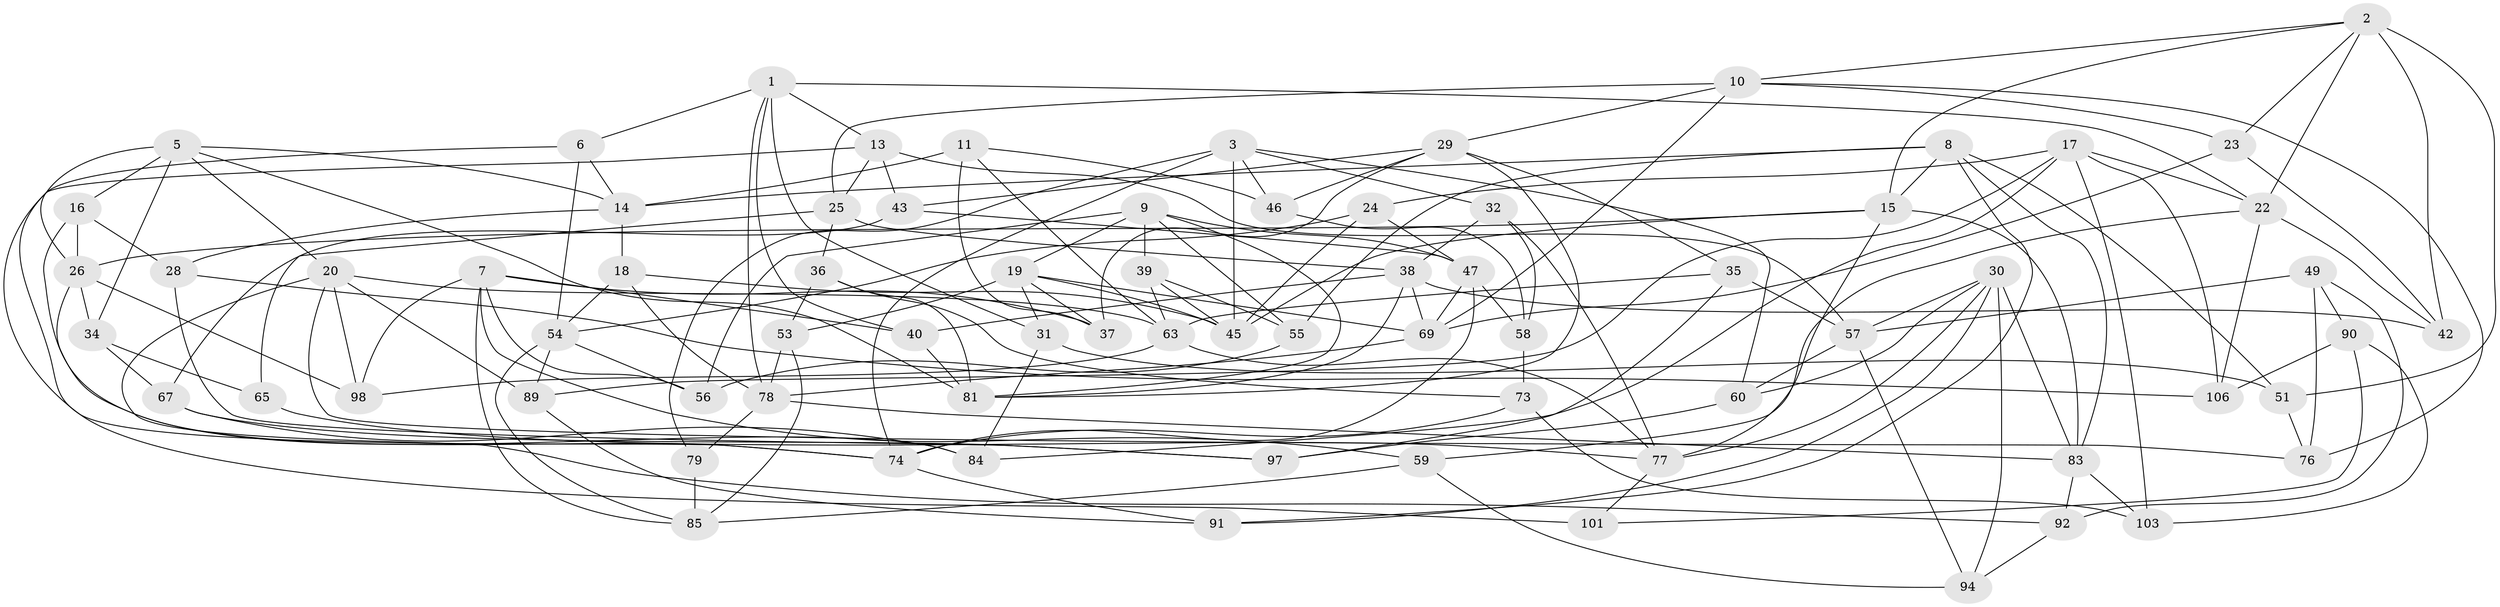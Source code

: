 // Generated by graph-tools (version 1.1) at 2025/24/03/03/25 07:24:27]
// undirected, 74 vertices, 177 edges
graph export_dot {
graph [start="1"]
  node [color=gray90,style=filled];
  1 [super="+4"];
  2 [super="+12"];
  3 [super="+48"];
  5 [super="+41"];
  6;
  7 [super="+70"];
  8 [super="+27"];
  9 [super="+61"];
  10 [super="+66"];
  11;
  13 [super="+21"];
  14 [super="+102"];
  15 [super="+52"];
  16;
  17 [super="+33"];
  18;
  19 [super="+68"];
  20 [super="+87"];
  22 [super="+104"];
  23;
  24;
  25 [super="+50"];
  26 [super="+88"];
  28;
  29 [super="+44"];
  30 [super="+82"];
  31;
  32;
  34;
  35;
  36;
  37;
  38 [super="+62"];
  39;
  40;
  42;
  43;
  45 [super="+64"];
  46;
  47 [super="+72"];
  49;
  51;
  53;
  54 [super="+86"];
  55;
  56;
  57 [super="+100"];
  58;
  59;
  60;
  63 [super="+71"];
  65;
  67;
  69 [super="+80"];
  73;
  74 [super="+75"];
  76;
  77 [super="+96"];
  78 [super="+105"];
  79;
  81 [super="+93"];
  83 [super="+99"];
  84;
  85 [super="+95"];
  89;
  90;
  91;
  92;
  94;
  97;
  98;
  101;
  103;
  106;
  1 -- 31;
  1 -- 40;
  1 -- 78;
  1 -- 6;
  1 -- 13;
  1 -- 22;
  2 -- 51;
  2 -- 10;
  2 -- 42;
  2 -- 23;
  2 -- 15;
  2 -- 22;
  3 -- 79;
  3 -- 46;
  3 -- 45;
  3 -- 32;
  3 -- 74;
  3 -- 60;
  5 -- 14;
  5 -- 20;
  5 -- 16;
  5 -- 81;
  5 -- 34;
  5 -- 26;
  6 -- 14;
  6 -- 74;
  6 -- 54;
  7 -- 40;
  7 -- 59;
  7 -- 56;
  7 -- 98;
  7 -- 37;
  7 -- 85;
  8 -- 91;
  8 -- 51;
  8 -- 14;
  8 -- 83;
  8 -- 55;
  8 -- 15;
  9 -- 39;
  9 -- 81;
  9 -- 56;
  9 -- 55;
  9 -- 19;
  9 -- 47;
  10 -- 25;
  10 -- 23;
  10 -- 69;
  10 -- 76;
  10 -- 29;
  11 -- 14;
  11 -- 37;
  11 -- 46;
  11 -- 63;
  13 -- 101 [weight=2];
  13 -- 57;
  13 -- 43;
  13 -- 25;
  14 -- 18;
  14 -- 28;
  15 -- 45;
  15 -- 26;
  15 -- 83;
  15 -- 77;
  16 -- 84;
  16 -- 28;
  16 -- 26;
  17 -- 24;
  17 -- 84;
  17 -- 103;
  17 -- 89;
  17 -- 106;
  17 -- 22;
  18 -- 54;
  18 -- 78;
  18 -- 45;
  19 -- 69;
  19 -- 53;
  19 -- 45;
  19 -- 37;
  19 -- 31;
  20 -- 76;
  20 -- 92;
  20 -- 89;
  20 -- 98;
  20 -- 63;
  22 -- 106;
  22 -- 42;
  22 -- 59;
  23 -- 42;
  23 -- 69;
  24 -- 47;
  24 -- 54;
  24 -- 45;
  25 -- 65 [weight=2];
  25 -- 38;
  25 -- 36;
  26 -- 98;
  26 -- 34;
  26 -- 74;
  28 -- 106;
  28 -- 97;
  29 -- 46;
  29 -- 81;
  29 -- 37;
  29 -- 43;
  29 -- 35;
  30 -- 77;
  30 -- 91;
  30 -- 57;
  30 -- 94;
  30 -- 83;
  30 -- 60;
  31 -- 84;
  31 -- 51;
  32 -- 38;
  32 -- 58;
  32 -- 77;
  34 -- 65;
  34 -- 67;
  35 -- 97;
  35 -- 57;
  35 -- 63;
  36 -- 73;
  36 -- 53;
  36 -- 81;
  38 -- 40;
  38 -- 42;
  38 -- 81;
  38 -- 69;
  39 -- 63;
  39 -- 55;
  39 -- 45;
  40 -- 81;
  43 -- 67;
  43 -- 47;
  46 -- 58;
  47 -- 69;
  47 -- 58;
  47 -- 74;
  49 -- 76;
  49 -- 90;
  49 -- 92;
  49 -- 57;
  51 -- 76;
  53 -- 78;
  53 -- 85;
  54 -- 56;
  54 -- 89;
  54 -- 85;
  55 -- 56;
  57 -- 94;
  57 -- 60;
  58 -- 73;
  59 -- 94;
  59 -- 85;
  60 -- 97;
  63 -- 98;
  63 -- 77;
  65 -- 77;
  67 -- 97;
  67 -- 84;
  69 -- 78;
  73 -- 74;
  73 -- 103;
  74 -- 91;
  77 -- 101;
  78 -- 79;
  78 -- 83;
  79 -- 85 [weight=2];
  83 -- 92;
  83 -- 103;
  89 -- 91;
  90 -- 103;
  90 -- 106;
  90 -- 101;
  92 -- 94;
}
